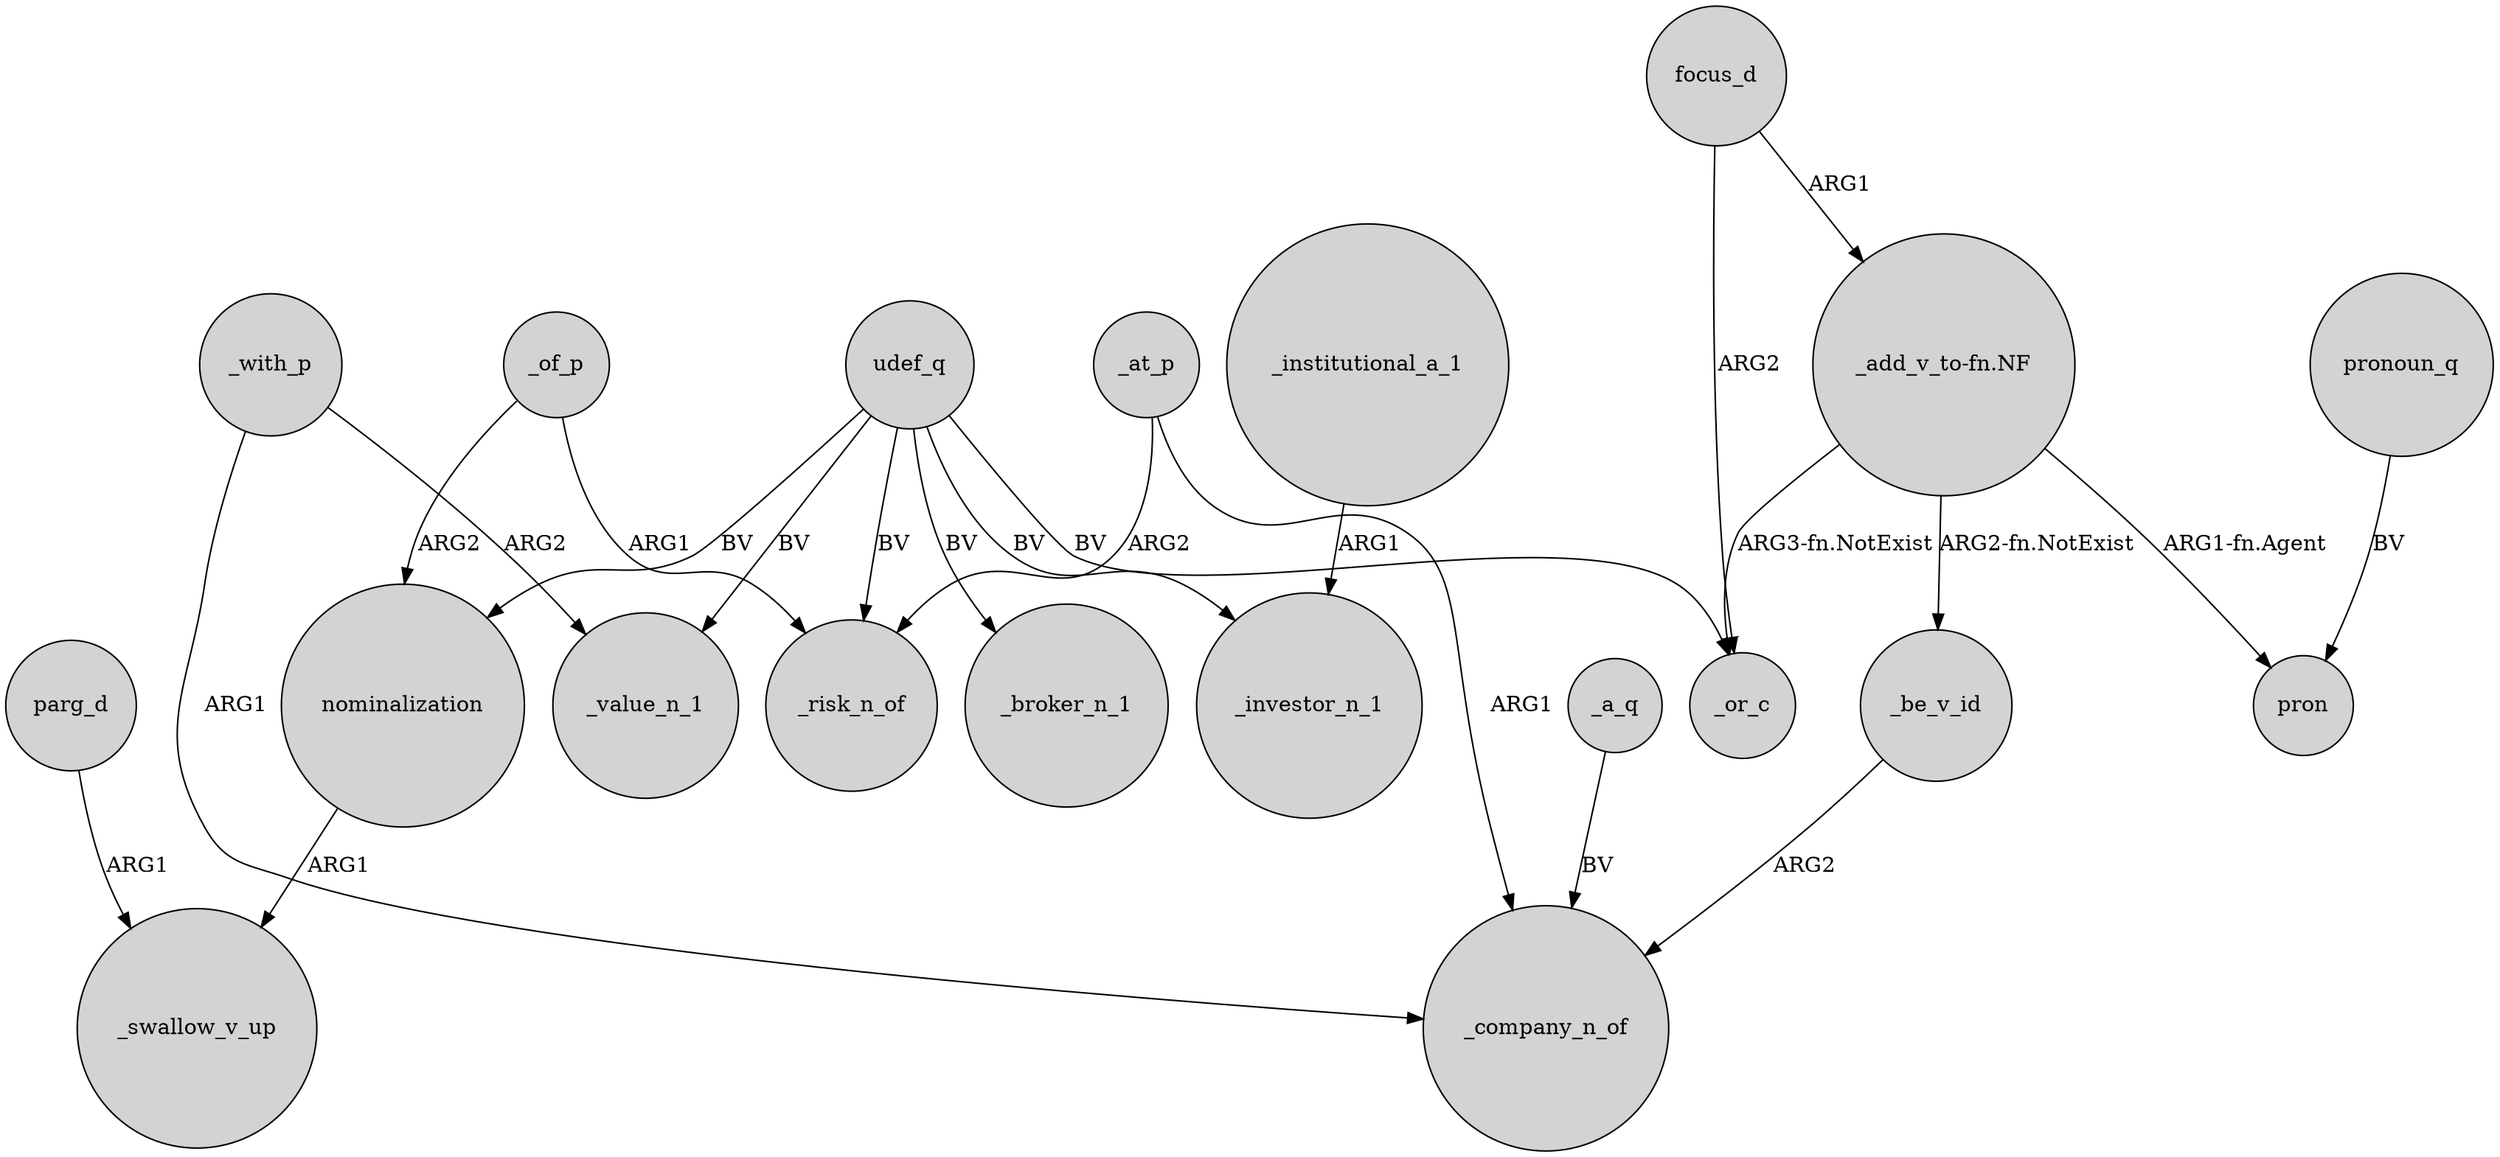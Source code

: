 digraph {
	node [shape=circle style=filled]
	udef_q -> _risk_n_of [label=BV]
	udef_q -> _investor_n_1 [label=BV]
	parg_d -> _swallow_v_up [label=ARG1]
	_with_p -> _company_n_of [label=ARG1]
	nominalization -> _swallow_v_up [label=ARG1]
	_be_v_id -> _company_n_of [label=ARG2]
	udef_q -> _or_c [label=BV]
	_of_p -> _risk_n_of [label=ARG1]
	"_add_v_to-fn.NF" -> _or_c [label="ARG3-fn.NotExist"]
	pronoun_q -> pron [label=BV]
	_at_p -> _company_n_of [label=ARG1]
	_with_p -> _value_n_1 [label=ARG2]
	_of_p -> nominalization [label=ARG2]
	_institutional_a_1 -> _investor_n_1 [label=ARG1]
	"_add_v_to-fn.NF" -> pron [label="ARG1-fn.Agent"]
	udef_q -> nominalization [label=BV]
	_a_q -> _company_n_of [label=BV]
	_at_p -> _risk_n_of [label=ARG2]
	udef_q -> _value_n_1 [label=BV]
	"_add_v_to-fn.NF" -> _be_v_id [label="ARG2-fn.NotExist"]
	focus_d -> "_add_v_to-fn.NF" [label=ARG1]
	udef_q -> _broker_n_1 [label=BV]
	focus_d -> _or_c [label=ARG2]
}
